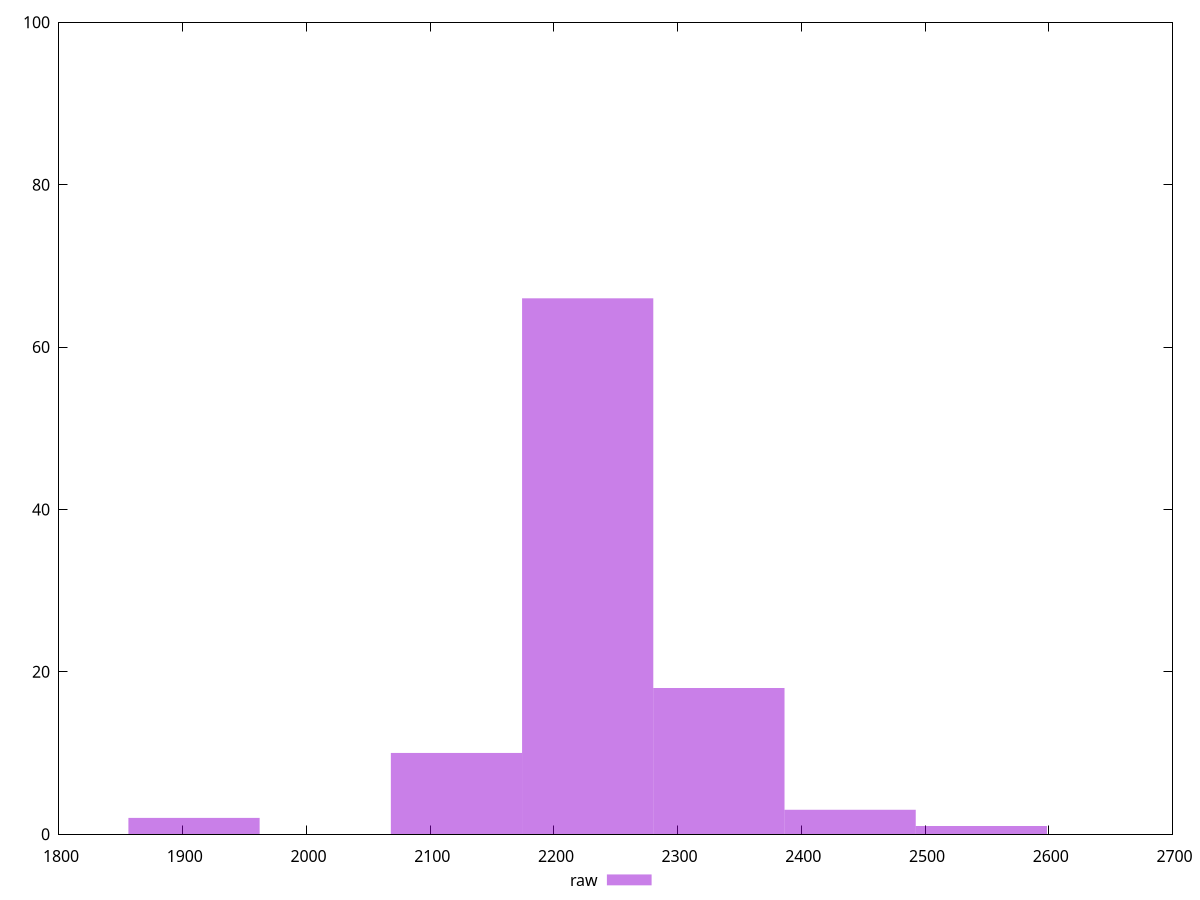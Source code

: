 reset
set terminal svg size 640, 490 enhanced background rgb 'white'
set output "report_00007_2020-12-11T15:55:29.892Z/mainthread-work-breakdown/samples/pages/raw/histogram.svg"

$raw <<EOF
1909.126474283703 2
2439.4393838069536 3
2227.3142199976533 66
2333.3768019023037 18
2121.2516380930033 10
2545.5019657116036 1
EOF

set key outside below
set boxwidth 106.06258190465016
set yrange [0:100]
set style fill transparent solid 0.5 noborder

plot \
  $raw title "raw" with boxes, \


reset